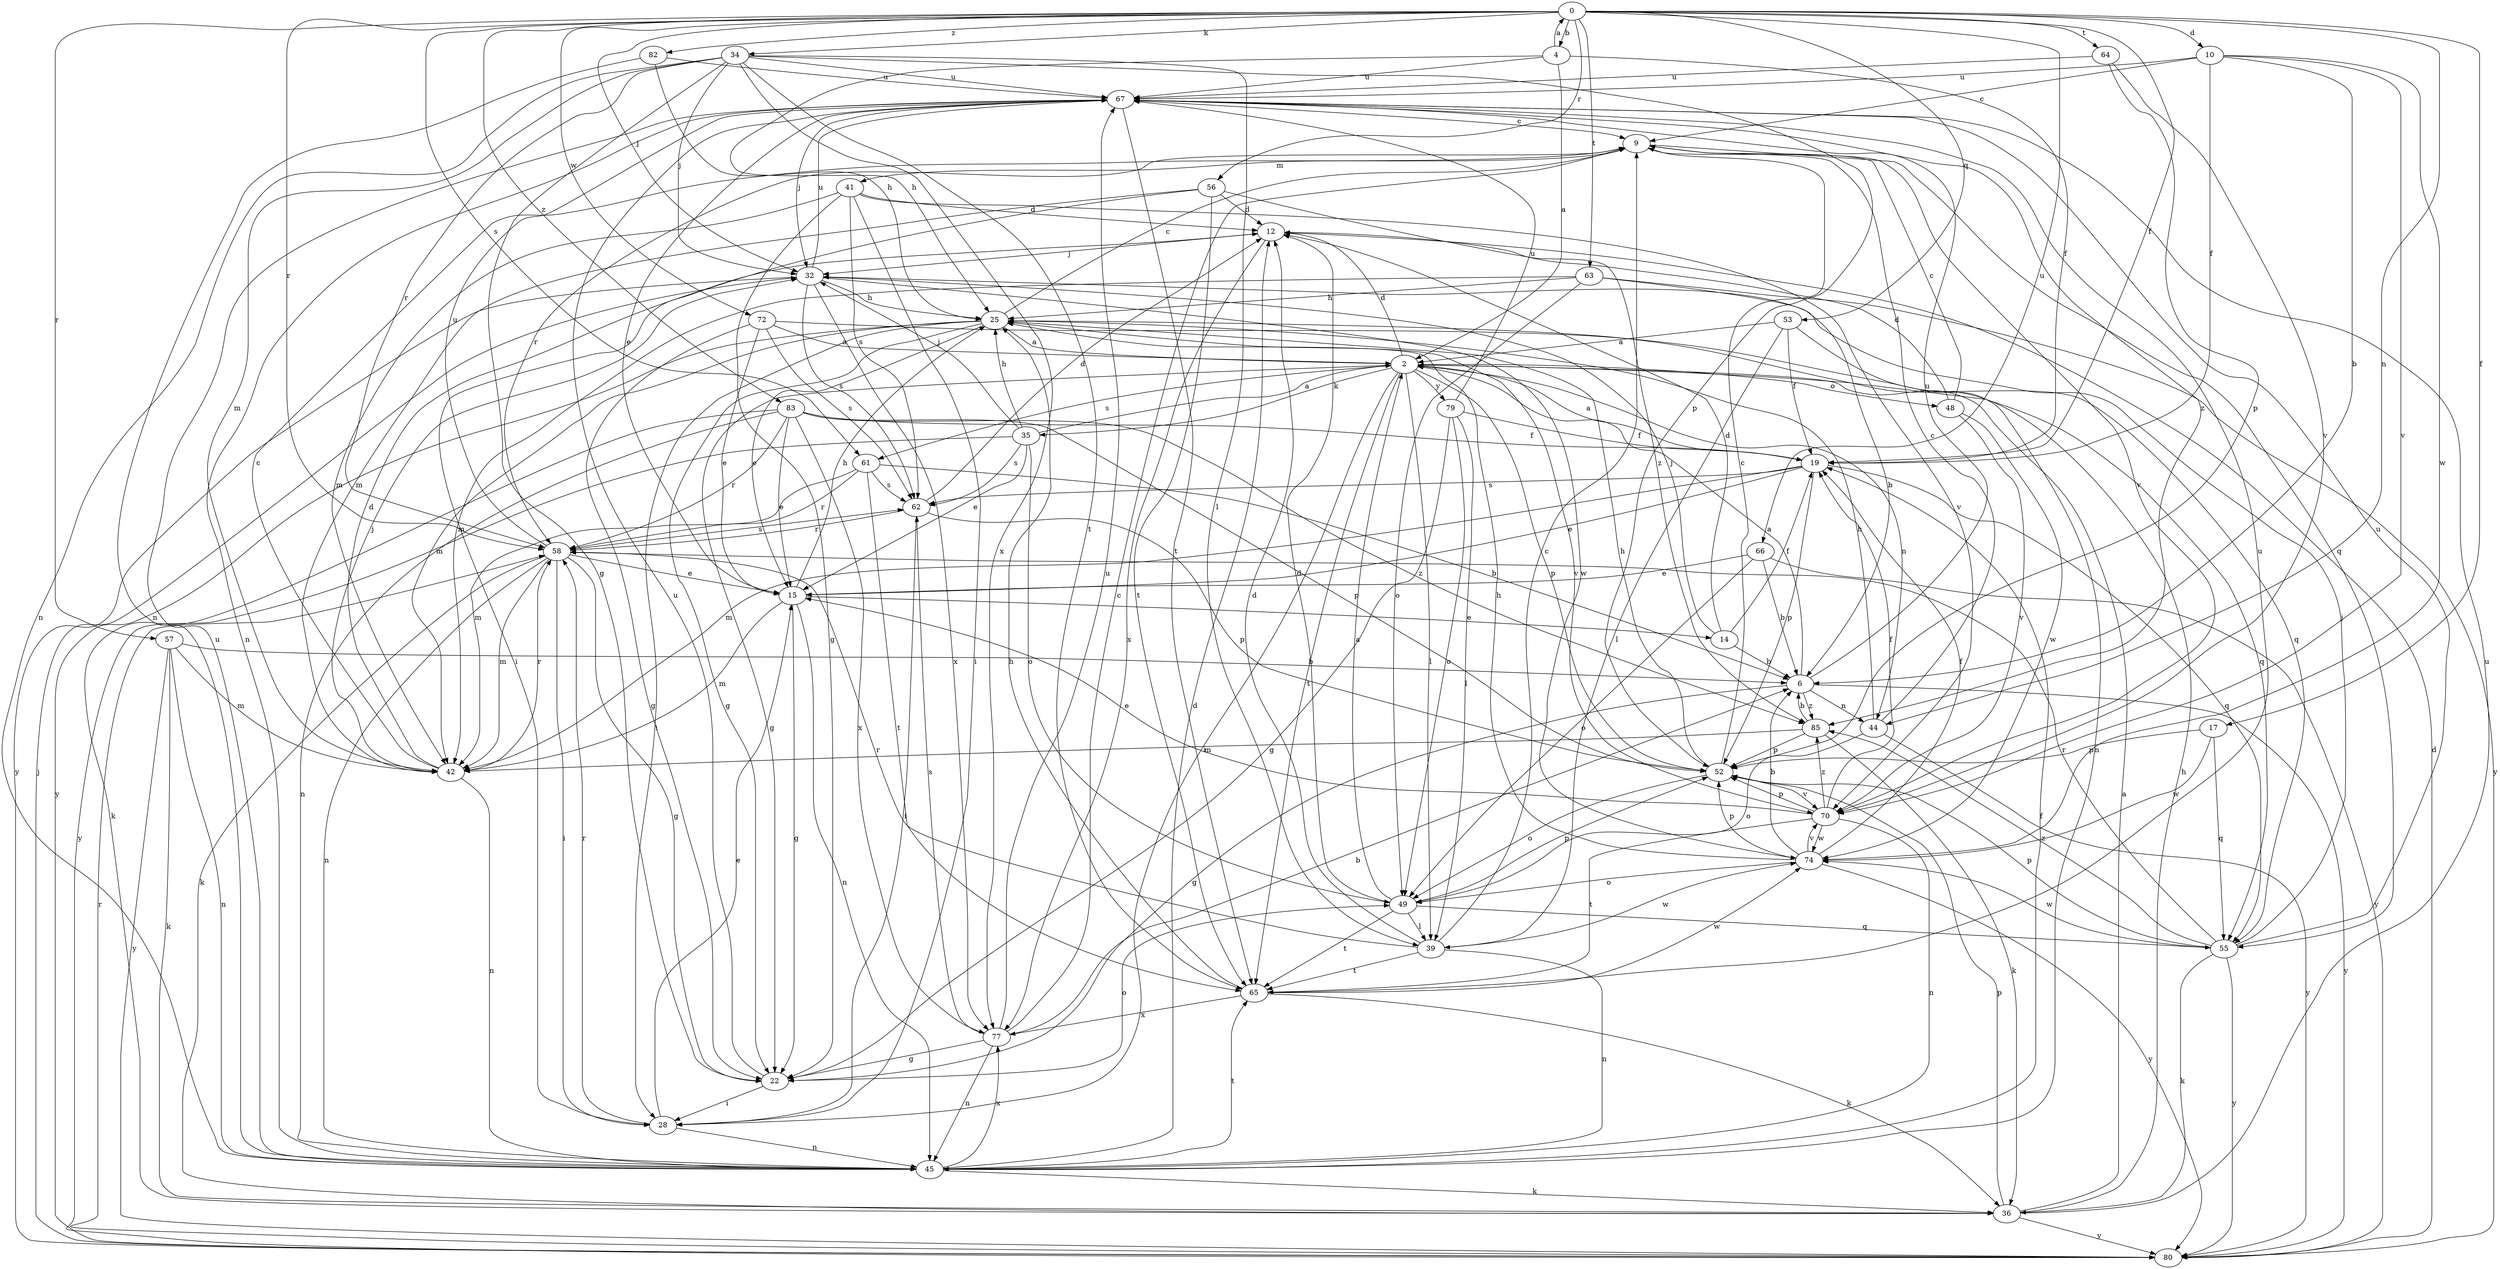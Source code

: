 strict digraph  {
0;
2;
4;
6;
9;
10;
12;
14;
15;
17;
19;
22;
25;
28;
32;
34;
35;
36;
39;
41;
42;
44;
45;
48;
49;
52;
53;
55;
56;
57;
58;
61;
62;
63;
64;
65;
66;
67;
70;
72;
74;
77;
79;
80;
82;
83;
85;
0 -> 4  [label=b];
0 -> 10  [label=d];
0 -> 17  [label=f];
0 -> 19  [label=f];
0 -> 32  [label=j];
0 -> 34  [label=k];
0 -> 44  [label=n];
0 -> 53  [label=q];
0 -> 56  [label=r];
0 -> 57  [label=r];
0 -> 58  [label=r];
0 -> 61  [label=s];
0 -> 63  [label=t];
0 -> 64  [label=t];
0 -> 66  [label=u];
0 -> 72  [label=w];
0 -> 82  [label=z];
0 -> 83  [label=z];
2 -> 12  [label=d];
2 -> 22  [label=g];
2 -> 28  [label=i];
2 -> 35  [label=k];
2 -> 39  [label=l];
2 -> 44  [label=n];
2 -> 48  [label=o];
2 -> 52  [label=p];
2 -> 55  [label=q];
2 -> 61  [label=s];
2 -> 65  [label=t];
2 -> 79  [label=y];
4 -> 0  [label=a];
4 -> 2  [label=a];
4 -> 19  [label=f];
4 -> 25  [label=h];
4 -> 67  [label=u];
6 -> 2  [label=a];
6 -> 22  [label=g];
6 -> 44  [label=n];
6 -> 67  [label=u];
6 -> 80  [label=y];
6 -> 85  [label=z];
9 -> 41  [label=m];
9 -> 55  [label=q];
9 -> 58  [label=r];
9 -> 70  [label=v];
10 -> 6  [label=b];
10 -> 9  [label=c];
10 -> 19  [label=f];
10 -> 67  [label=u];
10 -> 70  [label=v];
10 -> 74  [label=w];
12 -> 32  [label=j];
12 -> 77  [label=x];
14 -> 6  [label=b];
14 -> 12  [label=d];
14 -> 19  [label=f];
14 -> 32  [label=j];
15 -> 14  [label=e];
15 -> 22  [label=g];
15 -> 25  [label=h];
15 -> 42  [label=m];
15 -> 45  [label=n];
17 -> 52  [label=p];
17 -> 55  [label=q];
17 -> 74  [label=w];
19 -> 2  [label=a];
19 -> 15  [label=e];
19 -> 42  [label=m];
19 -> 52  [label=p];
19 -> 55  [label=q];
19 -> 62  [label=s];
22 -> 28  [label=i];
22 -> 49  [label=o];
22 -> 67  [label=u];
25 -> 2  [label=a];
25 -> 9  [label=c];
25 -> 15  [label=e];
25 -> 22  [label=g];
25 -> 28  [label=i];
25 -> 42  [label=m];
25 -> 70  [label=v];
25 -> 80  [label=y];
28 -> 15  [label=e];
28 -> 45  [label=n];
28 -> 58  [label=r];
32 -> 25  [label=h];
32 -> 62  [label=s];
32 -> 67  [label=u];
32 -> 74  [label=w];
32 -> 77  [label=x];
32 -> 80  [label=y];
34 -> 22  [label=g];
34 -> 32  [label=j];
34 -> 39  [label=l];
34 -> 42  [label=m];
34 -> 45  [label=n];
34 -> 52  [label=p];
34 -> 58  [label=r];
34 -> 65  [label=t];
34 -> 67  [label=u];
34 -> 77  [label=x];
35 -> 2  [label=a];
35 -> 15  [label=e];
35 -> 25  [label=h];
35 -> 32  [label=j];
35 -> 49  [label=o];
35 -> 62  [label=s];
35 -> 80  [label=y];
36 -> 2  [label=a];
36 -> 25  [label=h];
36 -> 52  [label=p];
36 -> 67  [label=u];
36 -> 80  [label=y];
39 -> 9  [label=c];
39 -> 12  [label=d];
39 -> 45  [label=n];
39 -> 58  [label=r];
39 -> 65  [label=t];
39 -> 74  [label=w];
41 -> 12  [label=d];
41 -> 22  [label=g];
41 -> 28  [label=i];
41 -> 42  [label=m];
41 -> 62  [label=s];
41 -> 70  [label=v];
42 -> 9  [label=c];
42 -> 12  [label=d];
42 -> 32  [label=j];
42 -> 45  [label=n];
42 -> 58  [label=r];
44 -> 9  [label=c];
44 -> 25  [label=h];
44 -> 49  [label=o];
44 -> 80  [label=y];
45 -> 12  [label=d];
45 -> 19  [label=f];
45 -> 36  [label=k];
45 -> 65  [label=t];
45 -> 67  [label=u];
45 -> 77  [label=x];
48 -> 9  [label=c];
48 -> 12  [label=d];
48 -> 70  [label=v];
48 -> 74  [label=w];
49 -> 2  [label=a];
49 -> 12  [label=d];
49 -> 39  [label=l];
49 -> 52  [label=p];
49 -> 55  [label=q];
49 -> 65  [label=t];
52 -> 9  [label=c];
52 -> 25  [label=h];
52 -> 49  [label=o];
52 -> 70  [label=v];
53 -> 2  [label=a];
53 -> 19  [label=f];
53 -> 39  [label=l];
53 -> 45  [label=n];
55 -> 32  [label=j];
55 -> 36  [label=k];
55 -> 52  [label=p];
55 -> 58  [label=r];
55 -> 67  [label=u];
55 -> 74  [label=w];
55 -> 80  [label=y];
55 -> 85  [label=z];
56 -> 12  [label=d];
56 -> 28  [label=i];
56 -> 42  [label=m];
56 -> 65  [label=t];
56 -> 85  [label=z];
57 -> 6  [label=b];
57 -> 36  [label=k];
57 -> 42  [label=m];
57 -> 45  [label=n];
57 -> 80  [label=y];
58 -> 15  [label=e];
58 -> 22  [label=g];
58 -> 28  [label=i];
58 -> 36  [label=k];
58 -> 42  [label=m];
58 -> 45  [label=n];
58 -> 62  [label=s];
58 -> 67  [label=u];
61 -> 6  [label=b];
61 -> 42  [label=m];
61 -> 58  [label=r];
61 -> 62  [label=s];
61 -> 65  [label=t];
62 -> 12  [label=d];
62 -> 28  [label=i];
62 -> 52  [label=p];
62 -> 58  [label=r];
63 -> 6  [label=b];
63 -> 25  [label=h];
63 -> 42  [label=m];
63 -> 49  [label=o];
63 -> 80  [label=y];
64 -> 52  [label=p];
64 -> 67  [label=u];
64 -> 70  [label=v];
65 -> 25  [label=h];
65 -> 36  [label=k];
65 -> 67  [label=u];
65 -> 74  [label=w];
65 -> 77  [label=x];
66 -> 6  [label=b];
66 -> 15  [label=e];
66 -> 49  [label=o];
66 -> 80  [label=y];
67 -> 9  [label=c];
67 -> 15  [label=e];
67 -> 32  [label=j];
67 -> 45  [label=n];
67 -> 65  [label=t];
67 -> 85  [label=z];
70 -> 15  [label=e];
70 -> 19  [label=f];
70 -> 45  [label=n];
70 -> 52  [label=p];
70 -> 65  [label=t];
70 -> 74  [label=w];
70 -> 85  [label=z];
72 -> 2  [label=a];
72 -> 15  [label=e];
72 -> 22  [label=g];
72 -> 55  [label=q];
72 -> 62  [label=s];
74 -> 6  [label=b];
74 -> 19  [label=f];
74 -> 25  [label=h];
74 -> 49  [label=o];
74 -> 52  [label=p];
74 -> 70  [label=v];
74 -> 80  [label=y];
77 -> 6  [label=b];
77 -> 9  [label=c];
77 -> 22  [label=g];
77 -> 45  [label=n];
77 -> 62  [label=s];
77 -> 67  [label=u];
79 -> 19  [label=f];
79 -> 22  [label=g];
79 -> 39  [label=l];
79 -> 49  [label=o];
79 -> 67  [label=u];
80 -> 12  [label=d];
80 -> 32  [label=j];
80 -> 58  [label=r];
82 -> 25  [label=h];
82 -> 45  [label=n];
82 -> 67  [label=u];
83 -> 15  [label=e];
83 -> 19  [label=f];
83 -> 36  [label=k];
83 -> 45  [label=n];
83 -> 52  [label=p];
83 -> 58  [label=r];
83 -> 77  [label=x];
83 -> 85  [label=z];
85 -> 6  [label=b];
85 -> 36  [label=k];
85 -> 42  [label=m];
85 -> 52  [label=p];
}
